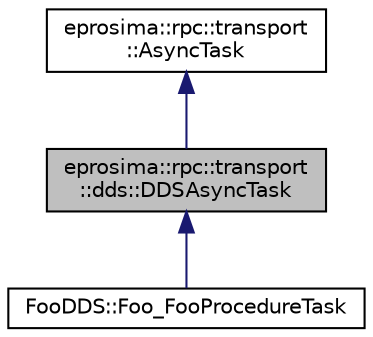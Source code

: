 digraph "eprosima::rpc::transport::dds::DDSAsyncTask"
{
  edge [fontname="Helvetica",fontsize="10",labelfontname="Helvetica",labelfontsize="10"];
  node [fontname="Helvetica",fontsize="10",shape=record];
  Node1 [label="eprosima::rpc::transport\l::dds::DDSAsyncTask",height=0.2,width=0.4,color="black", fillcolor="grey75", style="filled" fontcolor="black"];
  Node2 -> Node1 [dir="back",color="midnightblue",fontsize="10",style="solid",fontname="Helvetica"];
  Node2 [label="eprosima::rpc::transport\l::AsyncTask",height=0.2,width=0.4,color="black", fillcolor="white", style="filled",URL="$classeprosima_1_1rpc_1_1transport_1_1_async_task.html",tooltip="This class represents a asynchronous task created to wait the reply from the server in an asynchronou..."];
  Node1 -> Node3 [dir="back",color="midnightblue",fontsize="10",style="solid",fontname="Helvetica"];
  Node3 [label="FooDDS::Foo_FooProcedureTask",height=0.2,width=0.4,color="black", fillcolor="white", style="filled",URL="$class_foo_d_d_s_1_1_foo___foo_procedure_task.html",tooltip="This class represents a asynchronous task created to wait the reply of the procedure Foo::FooProcedur..."];
}
